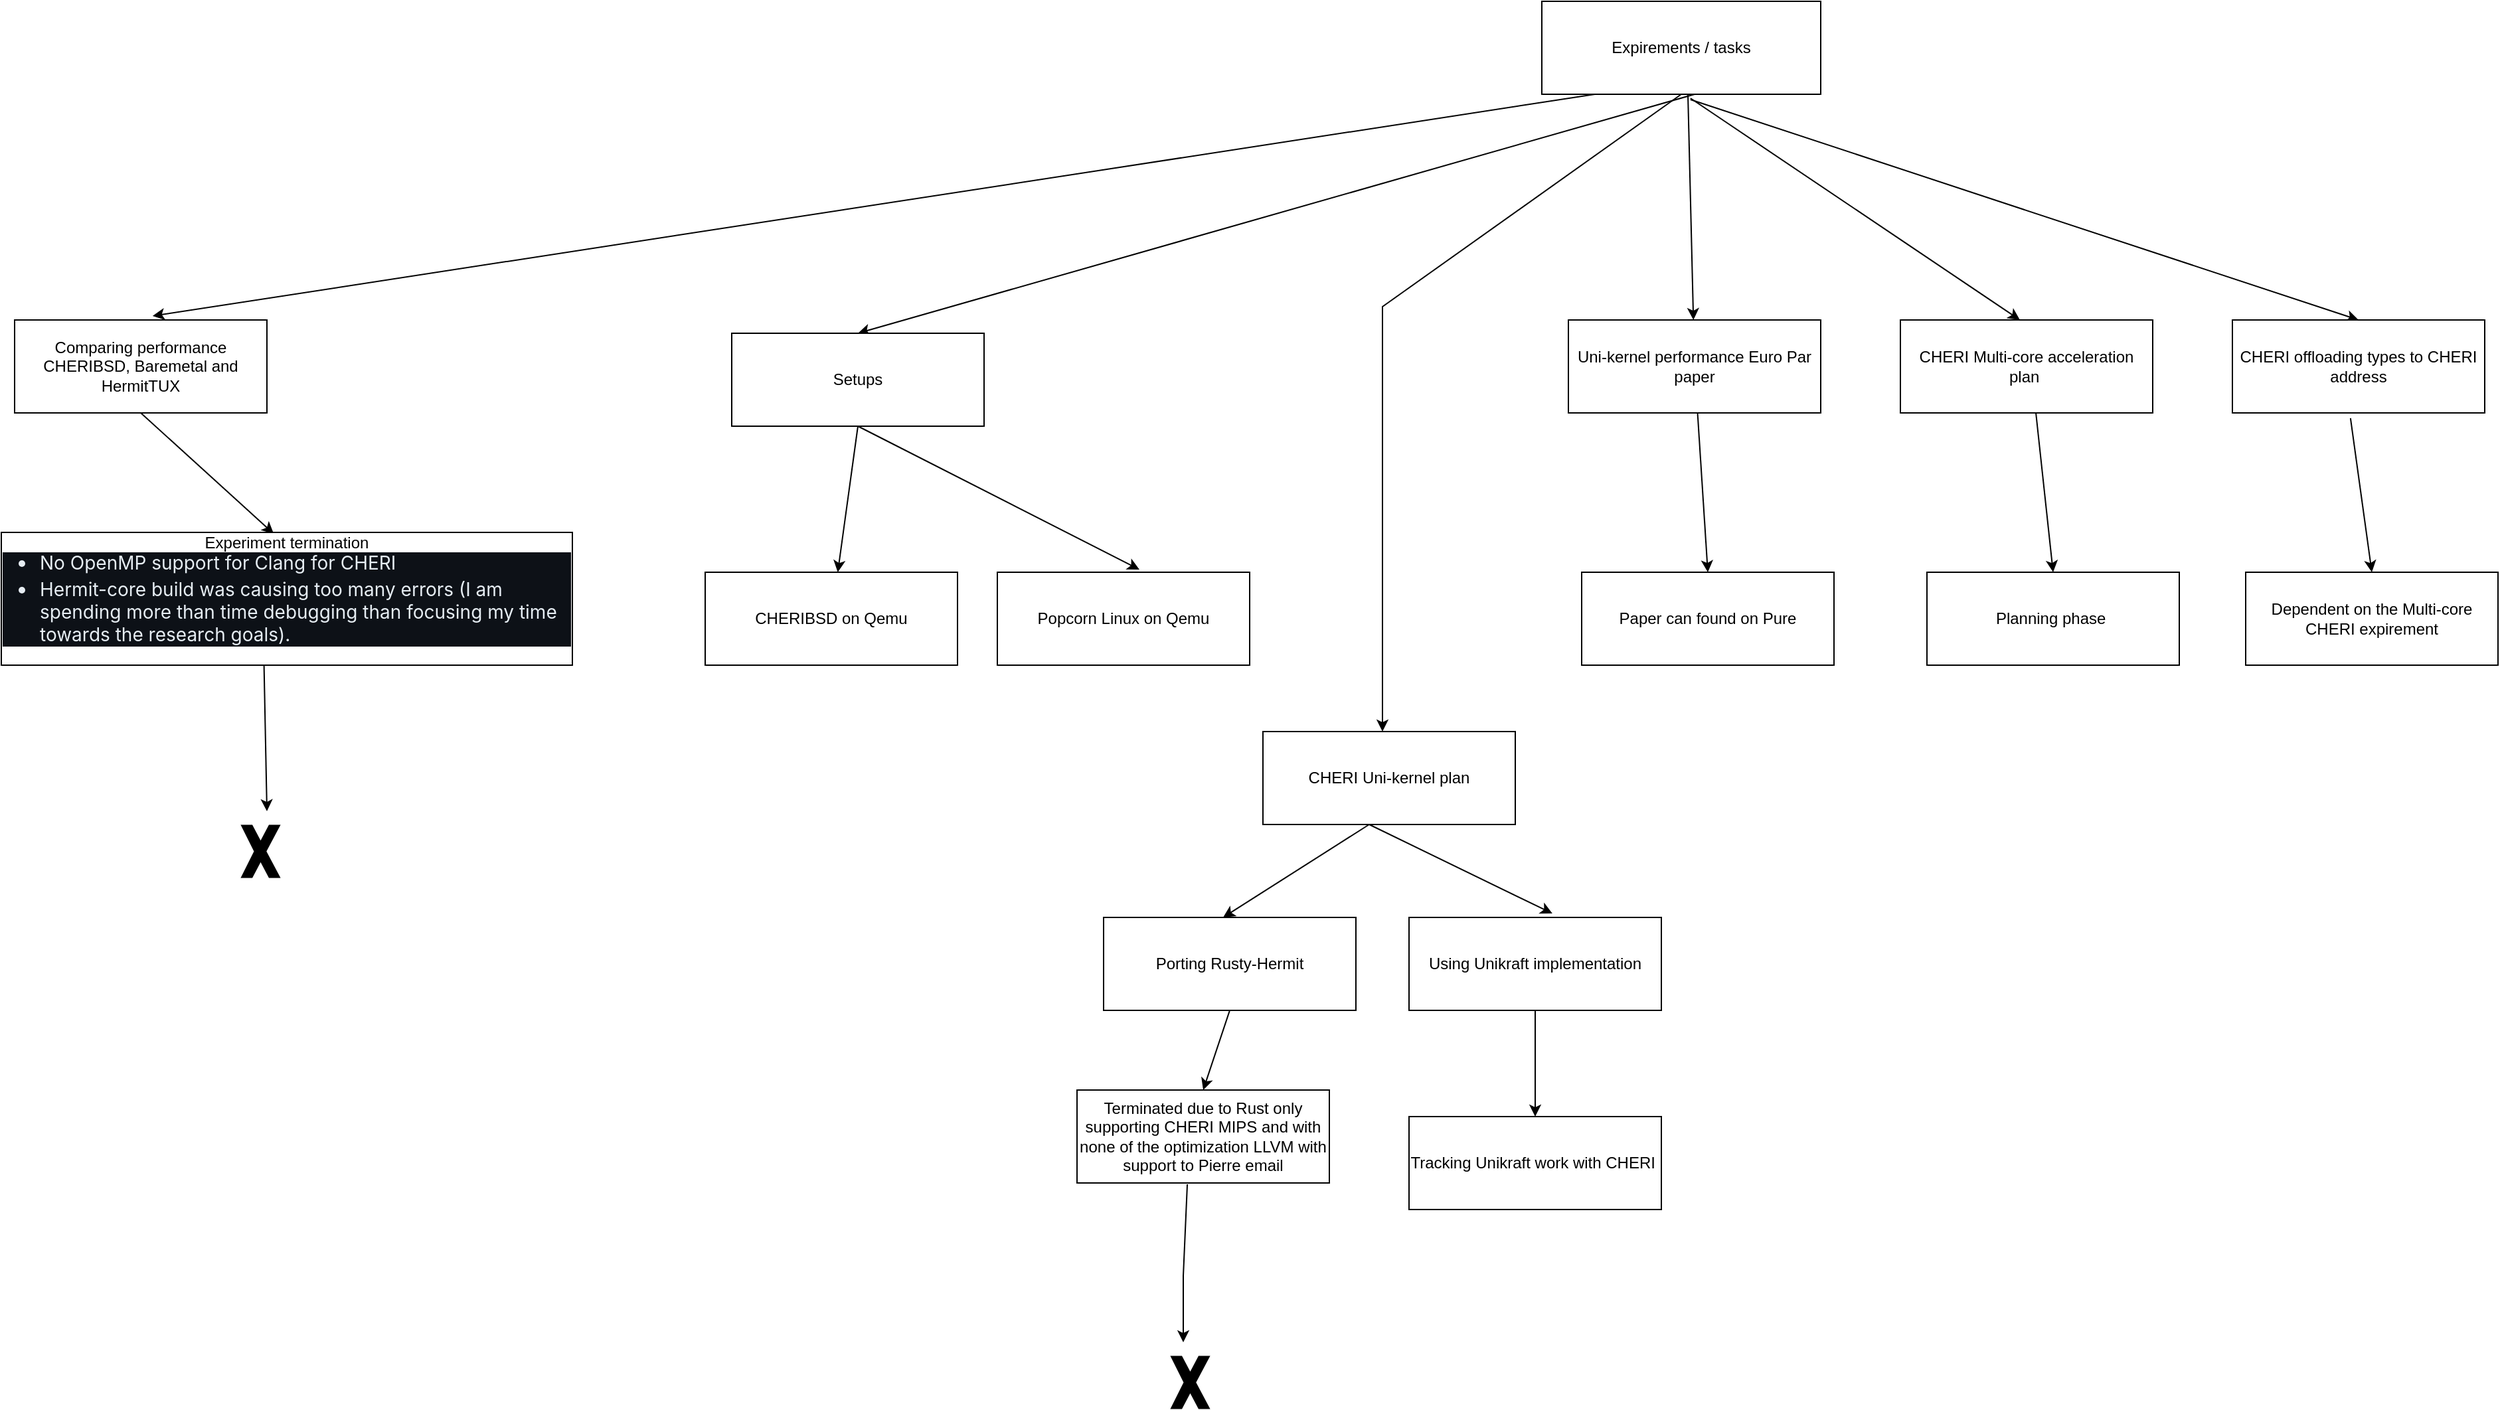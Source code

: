 <mxfile version="21.1.5" type="github">
  <diagram name="Page-1" id="IVhuWNRBlAkUgPsZoB0r">
    <mxGraphModel dx="2768" dy="616" grid="1" gridSize="10" guides="1" tooltips="1" connect="1" arrows="1" fold="1" page="1" pageScale="1" pageWidth="1654" pageHeight="2336" math="0" shadow="0">
      <root>
        <mxCell id="0" />
        <mxCell id="1" parent="0" />
        <mxCell id="iBP4piJZRifYzZvC7ej7-6" value="Expirements / tasks" style="rounded=0;whiteSpace=wrap;html=1;" vertex="1" parent="1">
          <mxGeometry x="320" y="50" width="210" height="70" as="geometry" />
        </mxCell>
        <mxCell id="iBP4piJZRifYzZvC7ej7-7" value="Comparing performance CHERIBSD, Baremetal and HermitTUX" style="rounded=0;whiteSpace=wrap;html=1;" vertex="1" parent="1">
          <mxGeometry x="-830" y="290" width="190" height="70" as="geometry" />
        </mxCell>
        <mxCell id="iBP4piJZRifYzZvC7ej7-11" value="" style="endArrow=classic;html=1;rounded=0;entryX=0.547;entryY=-0.043;entryDx=0;entryDy=0;entryPerimeter=0;" edge="1" parent="1" source="iBP4piJZRifYzZvC7ej7-6" target="iBP4piJZRifYzZvC7ej7-7">
          <mxGeometry width="50" height="50" relative="1" as="geometry">
            <mxPoint x="400" y="430" as="sourcePoint" />
            <mxPoint x="450" y="380" as="targetPoint" />
            <Array as="points">
              <mxPoint x="420" y="120" />
              <mxPoint x="360" y="120" />
            </Array>
          </mxGeometry>
        </mxCell>
        <mxCell id="iBP4piJZRifYzZvC7ej7-12" value="" style="endArrow=classic;html=1;rounded=0;exitX=0.5;exitY=1;exitDx=0;exitDy=0;entryX=0.477;entryY=0.01;entryDx=0;entryDy=0;entryPerimeter=0;" edge="1" parent="1" source="iBP4piJZRifYzZvC7ej7-7" target="iBP4piJZRifYzZvC7ej7-13">
          <mxGeometry width="50" height="50" relative="1" as="geometry">
            <mxPoint x="400" y="430" as="sourcePoint" />
            <mxPoint x="115" y="430" as="targetPoint" />
          </mxGeometry>
        </mxCell>
        <mxCell id="iBP4piJZRifYzZvC7ej7-13" value="Experiment termination&lt;ul style=&quot;box-sizing: border-box; padding-left: 2em; margin-top: 0px; color: rgb(230, 237, 243); font-family: -apple-system, BlinkMacSystemFont, &amp;quot;Segoe UI&amp;quot;, &amp;quot;Noto Sans&amp;quot;, Helvetica, Arial, sans-serif, &amp;quot;Apple Color Emoji&amp;quot;, &amp;quot;Segoe UI Emoji&amp;quot;; font-size: 14px; text-align: start; background-color: rgb(13, 17, 23); margin-bottom: 0px !important;&quot; dir=&quot;auto&quot;&gt;&lt;li style=&quot;box-sizing: border-box; margin-left: 0px;&quot;&gt;No OpenMP support for Clang for CHERI&lt;/li&gt;&lt;li style=&quot;box-sizing: border-box; margin-top: 0.25em; margin-left: 0px;&quot;&gt;Hermit-core build was causing too many errors (I am spending more than time debugging than focusing my time towards the research goals).&lt;/li&gt;&lt;/ul&gt;&amp;nbsp;" style="rounded=0;whiteSpace=wrap;html=1;" vertex="1" parent="1">
          <mxGeometry x="-840" y="450" width="430" height="100" as="geometry" />
        </mxCell>
        <mxCell id="iBP4piJZRifYzZvC7ej7-15" value="" style="endArrow=classic;html=1;rounded=0;exitX=0.548;exitY=1;exitDx=0;exitDy=0;exitPerimeter=0;entryX=0.5;entryY=0;entryDx=0;entryDy=0;" edge="1" parent="1" source="iBP4piJZRifYzZvC7ej7-6" target="iBP4piJZRifYzZvC7ej7-17">
          <mxGeometry width="50" height="50" relative="1" as="geometry">
            <mxPoint x="330" y="95" as="sourcePoint" />
            <mxPoint x="470" y="290" as="targetPoint" />
          </mxGeometry>
        </mxCell>
        <mxCell id="iBP4piJZRifYzZvC7ej7-17" value="Setups" style="rounded=0;whiteSpace=wrap;html=1;" vertex="1" parent="1">
          <mxGeometry x="-290" y="300" width="190" height="70" as="geometry" />
        </mxCell>
        <mxCell id="iBP4piJZRifYzZvC7ej7-18" value="" style="endArrow=classic;html=1;rounded=0;exitX=0.5;exitY=1;exitDx=0;exitDy=0;" edge="1" parent="1" source="iBP4piJZRifYzZvC7ej7-17" target="iBP4piJZRifYzZvC7ej7-19">
          <mxGeometry width="50" height="50" relative="1" as="geometry">
            <mxPoint x="75" y="370" as="sourcePoint" />
            <mxPoint x="420" y="470" as="targetPoint" />
          </mxGeometry>
        </mxCell>
        <mxCell id="iBP4piJZRifYzZvC7ej7-19" value="CHERIBSD on Qemu" style="rounded=0;whiteSpace=wrap;html=1;" vertex="1" parent="1">
          <mxGeometry x="-310" y="480" width="190" height="70" as="geometry" />
        </mxCell>
        <mxCell id="iBP4piJZRifYzZvC7ej7-20" value="" style="endArrow=classic;html=1;rounded=0;exitX=0.5;exitY=1;exitDx=0;exitDy=0;entryX=0.563;entryY=-0.029;entryDx=0;entryDy=0;entryPerimeter=0;" edge="1" parent="1" source="iBP4piJZRifYzZvC7ej7-17" target="iBP4piJZRifYzZvC7ej7-21">
          <mxGeometry width="50" height="50" relative="1" as="geometry">
            <mxPoint x="485" y="370" as="sourcePoint" />
            <mxPoint x="590" y="470" as="targetPoint" />
          </mxGeometry>
        </mxCell>
        <mxCell id="iBP4piJZRifYzZvC7ej7-21" value="Popcorn Linux on Qemu" style="rounded=0;whiteSpace=wrap;html=1;" vertex="1" parent="1">
          <mxGeometry x="-90" y="480" width="190" height="70" as="geometry" />
        </mxCell>
        <mxCell id="iBP4piJZRifYzZvC7ej7-22" value="Uni-kernel performance Euro Par paper" style="rounded=0;whiteSpace=wrap;html=1;" vertex="1" parent="1">
          <mxGeometry x="340" y="290" width="190" height="70" as="geometry" />
        </mxCell>
        <mxCell id="iBP4piJZRifYzZvC7ej7-23" value="" style="endArrow=classic;html=1;rounded=0;" edge="1" parent="1" target="iBP4piJZRifYzZvC7ej7-22">
          <mxGeometry width="50" height="50" relative="1" as="geometry">
            <mxPoint x="430" y="120" as="sourcePoint" />
            <mxPoint x="680" y="310" as="targetPoint" />
          </mxGeometry>
        </mxCell>
        <mxCell id="iBP4piJZRifYzZvC7ej7-24" value="" style="endArrow=classic;html=1;rounded=0;entryX=0.5;entryY=0;entryDx=0;entryDy=0;" edge="1" parent="1" source="iBP4piJZRifYzZvC7ej7-22" target="iBP4piJZRifYzZvC7ej7-25">
          <mxGeometry width="50" height="50" relative="1" as="geometry">
            <mxPoint x="445" y="130" as="sourcePoint" />
            <mxPoint x="410" y="450" as="targetPoint" />
          </mxGeometry>
        </mxCell>
        <mxCell id="iBP4piJZRifYzZvC7ej7-25" value="Paper can found on Pure" style="rounded=0;whiteSpace=wrap;html=1;" vertex="1" parent="1">
          <mxGeometry x="350" y="480" width="190" height="70" as="geometry" />
        </mxCell>
        <mxCell id="iBP4piJZRifYzZvC7ej7-26" value="" style="endArrow=classic;html=1;rounded=0;exitX=0.533;exitY=1.043;exitDx=0;exitDy=0;exitPerimeter=0;" edge="1" parent="1" source="iBP4piJZRifYzZvC7ej7-6">
          <mxGeometry width="50" height="50" relative="1" as="geometry">
            <mxPoint x="440" y="130" as="sourcePoint" />
            <mxPoint x="680" y="290" as="targetPoint" />
          </mxGeometry>
        </mxCell>
        <mxCell id="iBP4piJZRifYzZvC7ej7-27" value="CHERI Multi-core acceleration plan&amp;nbsp;" style="rounded=0;whiteSpace=wrap;html=1;" vertex="1" parent="1">
          <mxGeometry x="590" y="290" width="190" height="70" as="geometry" />
        </mxCell>
        <mxCell id="iBP4piJZRifYzZvC7ej7-28" value="" style="endArrow=classic;html=1;rounded=0;exitX=0.537;exitY=1;exitDx=0;exitDy=0;exitPerimeter=0;entryX=0.5;entryY=0;entryDx=0;entryDy=0;" edge="1" parent="1" source="iBP4piJZRifYzZvC7ej7-27" target="iBP4piJZRifYzZvC7ej7-29">
          <mxGeometry width="50" height="50" relative="1" as="geometry">
            <mxPoint x="442" y="133" as="sourcePoint" />
            <mxPoint x="690" y="460" as="targetPoint" />
          </mxGeometry>
        </mxCell>
        <mxCell id="iBP4piJZRifYzZvC7ej7-29" value="Planning phase&amp;nbsp;" style="rounded=0;whiteSpace=wrap;html=1;" vertex="1" parent="1">
          <mxGeometry x="610" y="480" width="190" height="70" as="geometry" />
        </mxCell>
        <mxCell id="iBP4piJZRifYzZvC7ej7-30" value="" style="endArrow=classic;html=1;rounded=0;exitX=0.5;exitY=1;exitDx=0;exitDy=0;" edge="1" parent="1" source="iBP4piJZRifYzZvC7ej7-6">
          <mxGeometry width="50" height="50" relative="1" as="geometry">
            <mxPoint x="440" y="130" as="sourcePoint" />
            <mxPoint x="200" y="600" as="targetPoint" />
            <Array as="points">
              <mxPoint x="200" y="280" />
            </Array>
          </mxGeometry>
        </mxCell>
        <mxCell id="iBP4piJZRifYzZvC7ej7-32" value="CHERI Uni-kernel plan" style="rounded=0;whiteSpace=wrap;html=1;" vertex="1" parent="1">
          <mxGeometry x="110" y="600" width="190" height="70" as="geometry" />
        </mxCell>
        <mxCell id="iBP4piJZRifYzZvC7ej7-34" value="" style="endArrow=classic;html=1;rounded=0;exitX=0.421;exitY=1;exitDx=0;exitDy=0;exitPerimeter=0;" edge="1" parent="1" source="iBP4piJZRifYzZvC7ej7-32">
          <mxGeometry width="50" height="50" relative="1" as="geometry">
            <mxPoint x="702" y="370" as="sourcePoint" />
            <mxPoint x="80" y="740" as="targetPoint" />
          </mxGeometry>
        </mxCell>
        <mxCell id="iBP4piJZRifYzZvC7ej7-35" value="Porting Rusty-Hermit" style="rounded=0;whiteSpace=wrap;html=1;" vertex="1" parent="1">
          <mxGeometry x="-10" y="740" width="190" height="70" as="geometry" />
        </mxCell>
        <mxCell id="iBP4piJZRifYzZvC7ej7-36" value="" style="endArrow=classic;html=1;rounded=0;entryX=0.568;entryY=-0.043;entryDx=0;entryDy=0;entryPerimeter=0;" edge="1" parent="1" target="iBP4piJZRifYzZvC7ej7-37">
          <mxGeometry width="50" height="50" relative="1" as="geometry">
            <mxPoint x="190" y="670" as="sourcePoint" />
            <mxPoint x="260" y="740" as="targetPoint" />
          </mxGeometry>
        </mxCell>
        <mxCell id="iBP4piJZRifYzZvC7ej7-37" value="Using Unikraft implementation" style="rounded=0;whiteSpace=wrap;html=1;" vertex="1" parent="1">
          <mxGeometry x="220" y="740" width="190" height="70" as="geometry" />
        </mxCell>
        <mxCell id="iBP4piJZRifYzZvC7ej7-38" value="" style="endArrow=classic;html=1;rounded=0;exitX=0.5;exitY=1;exitDx=0;exitDy=0;entryX=0.5;entryY=0;entryDx=0;entryDy=0;" edge="1" parent="1" source="iBP4piJZRifYzZvC7ej7-35" target="iBP4piJZRifYzZvC7ej7-39">
          <mxGeometry width="50" height="50" relative="1" as="geometry">
            <mxPoint x="200" y="680" as="sourcePoint" />
            <mxPoint x="40" y="870" as="targetPoint" />
          </mxGeometry>
        </mxCell>
        <mxCell id="iBP4piJZRifYzZvC7ej7-39" value="Terminated due to Rust only supporting CHERI MIPS and with none of the optimization LLVM with support to Pierre email" style="rounded=0;whiteSpace=wrap;html=1;" vertex="1" parent="1">
          <mxGeometry x="-30" y="870" width="190" height="70" as="geometry" />
        </mxCell>
        <mxCell id="iBP4piJZRifYzZvC7ej7-40" value="" style="endArrow=classic;html=1;rounded=0;exitX=0.5;exitY=1;exitDx=0;exitDy=0;" edge="1" parent="1" source="iBP4piJZRifYzZvC7ej7-37">
          <mxGeometry width="50" height="50" relative="1" as="geometry">
            <mxPoint x="200" y="680" as="sourcePoint" />
            <mxPoint x="315" y="890" as="targetPoint" />
          </mxGeometry>
        </mxCell>
        <mxCell id="iBP4piJZRifYzZvC7ej7-41" value="Tracking Unikraft work with CHERI&amp;nbsp;" style="rounded=0;whiteSpace=wrap;html=1;" vertex="1" parent="1">
          <mxGeometry x="220" y="890" width="190" height="70" as="geometry" />
        </mxCell>
        <mxCell id="iBP4piJZRifYzZvC7ej7-42" value="" style="endArrow=classic;html=1;rounded=0;entryX=0.5;entryY=0;entryDx=0;entryDy=0;exitX=0.533;exitY=1.057;exitDx=0;exitDy=0;exitPerimeter=0;" edge="1" parent="1" source="iBP4piJZRifYzZvC7ej7-6" target="iBP4piJZRifYzZvC7ej7-43">
          <mxGeometry width="50" height="50" relative="1" as="geometry">
            <mxPoint x="442" y="133" as="sourcePoint" />
            <mxPoint x="930" y="280" as="targetPoint" />
          </mxGeometry>
        </mxCell>
        <mxCell id="iBP4piJZRifYzZvC7ej7-43" value="CHERI offloading types to CHERI address" style="rounded=0;whiteSpace=wrap;html=1;" vertex="1" parent="1">
          <mxGeometry x="840" y="290" width="190" height="70" as="geometry" />
        </mxCell>
        <mxCell id="iBP4piJZRifYzZvC7ej7-44" value="Dependent on the Multi-core CHERI expirement" style="rounded=0;whiteSpace=wrap;html=1;" vertex="1" parent="1">
          <mxGeometry x="850" y="480" width="190" height="70" as="geometry" />
        </mxCell>
        <mxCell id="iBP4piJZRifYzZvC7ej7-45" value="" style="endArrow=classic;html=1;rounded=0;exitX=0.468;exitY=1.057;exitDx=0;exitDy=0;exitPerimeter=0;entryX=0.5;entryY=0;entryDx=0;entryDy=0;" edge="1" parent="1" source="iBP4piJZRifYzZvC7ej7-43" target="iBP4piJZRifYzZvC7ej7-44">
          <mxGeometry width="50" height="50" relative="1" as="geometry">
            <mxPoint x="702" y="370" as="sourcePoint" />
            <mxPoint x="715" y="490" as="targetPoint" />
          </mxGeometry>
        </mxCell>
        <mxCell id="iBP4piJZRifYzZvC7ej7-46" value="" style="endArrow=classic;html=1;rounded=0;exitX=0.46;exitY=1;exitDx=0;exitDy=0;exitPerimeter=0;" edge="1" parent="1" source="iBP4piJZRifYzZvC7ej7-13">
          <mxGeometry width="50" height="50" relative="1" as="geometry">
            <mxPoint x="-725" y="370" as="sourcePoint" />
            <mxPoint x="-640" y="660" as="targetPoint" />
          </mxGeometry>
        </mxCell>
        <mxCell id="iBP4piJZRifYzZvC7ej7-47" value="" style="verticalLabelPosition=bottom;verticalAlign=top;html=1;shape=mxgraph.basic.x;fillColor=#000000;strokeWidth=0;strokeColor=default;gradientColor=none;shadow=0;" vertex="1" parent="1">
          <mxGeometry x="-660" y="670" width="30" height="40" as="geometry" />
        </mxCell>
        <mxCell id="iBP4piJZRifYzZvC7ej7-48" value="" style="endArrow=classic;html=1;rounded=0;exitX=0.437;exitY=1.014;exitDx=0;exitDy=0;exitPerimeter=0;" edge="1" parent="1" source="iBP4piJZRifYzZvC7ej7-39">
          <mxGeometry width="50" height="50" relative="1" as="geometry">
            <mxPoint x="-632" y="560" as="sourcePoint" />
            <mxPoint x="50" y="1060" as="targetPoint" />
            <Array as="points">
              <mxPoint x="50" y="1010" />
            </Array>
          </mxGeometry>
        </mxCell>
        <mxCell id="iBP4piJZRifYzZvC7ej7-49" value="" style="verticalLabelPosition=bottom;verticalAlign=top;html=1;shape=mxgraph.basic.x;fillColor=#000000;strokeWidth=0;strokeColor=default;gradientColor=none;shadow=0;" vertex="1" parent="1">
          <mxGeometry x="40" y="1070" width="30" height="40" as="geometry" />
        </mxCell>
      </root>
    </mxGraphModel>
  </diagram>
</mxfile>
